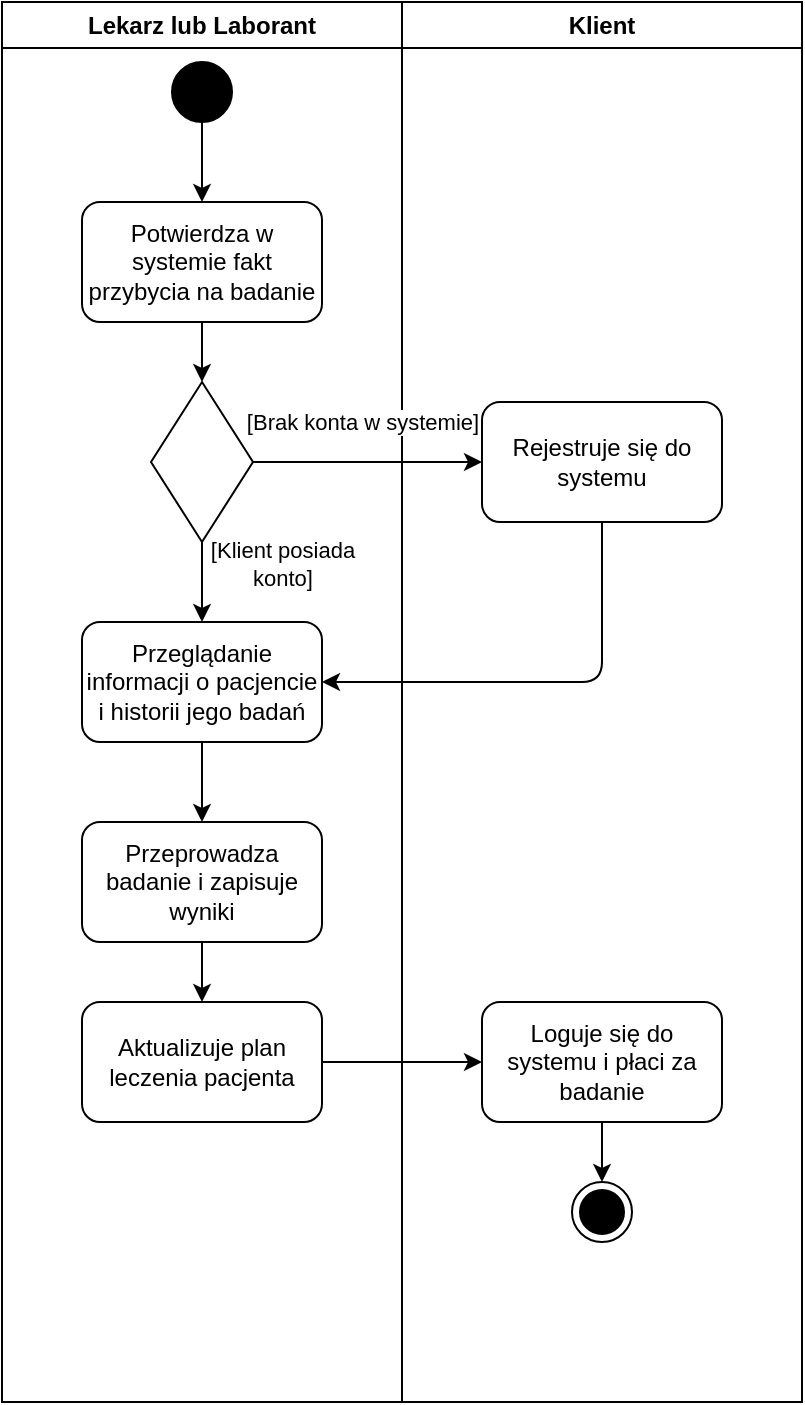 <mxfile>
    <diagram id="EbwHdO36I0kdPgTt6zOf" name="Page-1">
        <mxGraphModel dx="695" dy="453" grid="1" gridSize="10" guides="1" tooltips="1" connect="1" arrows="1" fold="1" page="1" pageScale="1" pageWidth="827" pageHeight="1169" math="0" shadow="0">
            <root>
                <mxCell id="0"/>
                <mxCell id="1" parent="0"/>
                <mxCell id="7" value="Lekarz lub Laborant" style="swimlane;whiteSpace=wrap;html=1;" vertex="1" parent="1">
                    <mxGeometry x="290" y="10" width="200" height="700" as="geometry"/>
                </mxCell>
                <mxCell id="2" value="" style="ellipse;fillColor=strokeColor;" vertex="1" parent="7">
                    <mxGeometry x="85" y="30" width="30" height="30" as="geometry"/>
                </mxCell>
                <mxCell id="3" value="Potwierdza w systemie fakt przybycia na badanie" style="rounded=1;whiteSpace=wrap;html=1;" vertex="1" parent="7">
                    <mxGeometry x="40" y="100" width="120" height="60" as="geometry"/>
                </mxCell>
                <mxCell id="4" style="edgeStyle=none;html=1;exitX=0.5;exitY=1;exitDx=0;exitDy=0;entryX=0.5;entryY=0;entryDx=0;entryDy=0;" edge="1" parent="7" source="2" target="3">
                    <mxGeometry relative="1" as="geometry"/>
                </mxCell>
                <mxCell id="6" style="edgeStyle=none;html=1;exitX=0.5;exitY=1;exitDx=0;exitDy=0;entryX=0.5;entryY=0;entryDx=0;entryDy=0;" edge="1" parent="7" source="3" target="5">
                    <mxGeometry relative="1" as="geometry"/>
                </mxCell>
                <mxCell id="13" style="edgeStyle=none;html=1;exitX=0.5;exitY=1;exitDx=0;exitDy=0;entryX=0.5;entryY=0;entryDx=0;entryDy=0;" edge="1" parent="7" source="5" target="12">
                    <mxGeometry relative="1" as="geometry"/>
                </mxCell>
                <mxCell id="15" value="[Klient posiada &lt;br&gt;konto]" style="edgeLabel;html=1;align=center;verticalAlign=middle;resizable=0;points=[];" vertex="1" connectable="0" parent="13">
                    <mxGeometry x="-0.469" relative="1" as="geometry">
                        <mxPoint x="40" as="offset"/>
                    </mxGeometry>
                </mxCell>
                <mxCell id="5" value="" style="rhombus;whiteSpace=wrap;html=1;" vertex="1" parent="7">
                    <mxGeometry x="74.5" y="190" width="51" height="80" as="geometry"/>
                </mxCell>
                <mxCell id="18" style="edgeStyle=none;html=1;exitX=0.5;exitY=1;exitDx=0;exitDy=0;entryX=0.5;entryY=0;entryDx=0;entryDy=0;" edge="1" parent="7" source="12" target="17">
                    <mxGeometry relative="1" as="geometry"/>
                </mxCell>
                <mxCell id="12" value="Przeglądanie informacji o pacjencie i historii jego badań" style="rounded=1;whiteSpace=wrap;html=1;" vertex="1" parent="7">
                    <mxGeometry x="40" y="310" width="120" height="60" as="geometry"/>
                </mxCell>
                <mxCell id="20" style="edgeStyle=none;html=1;exitX=0.5;exitY=1;exitDx=0;exitDy=0;entryX=0.5;entryY=0;entryDx=0;entryDy=0;" edge="1" parent="7" source="17" target="19">
                    <mxGeometry relative="1" as="geometry"/>
                </mxCell>
                <mxCell id="17" value="Przeprowadza badanie i zapisuje wyniki" style="rounded=1;whiteSpace=wrap;html=1;" vertex="1" parent="7">
                    <mxGeometry x="40" y="410" width="120" height="60" as="geometry"/>
                </mxCell>
                <mxCell id="19" value="Aktualizuje plan leczenia pacjenta" style="rounded=1;whiteSpace=wrap;html=1;" vertex="1" parent="7">
                    <mxGeometry x="40" y="500" width="120" height="60" as="geometry"/>
                </mxCell>
                <mxCell id="8" value="Klient" style="swimlane;whiteSpace=wrap;html=1;" vertex="1" parent="1">
                    <mxGeometry x="490" y="10" width="200" height="700" as="geometry"/>
                </mxCell>
                <mxCell id="9" value="Rejestruje się do systemu" style="rounded=1;whiteSpace=wrap;html=1;" vertex="1" parent="8">
                    <mxGeometry x="40" y="200" width="120" height="60" as="geometry"/>
                </mxCell>
                <mxCell id="24" style="edgeStyle=none;html=1;exitX=0.5;exitY=1;exitDx=0;exitDy=0;entryX=0.5;entryY=0;entryDx=0;entryDy=0;" edge="1" parent="8" source="21" target="23">
                    <mxGeometry relative="1" as="geometry"/>
                </mxCell>
                <mxCell id="21" value="Loguje się do systemu i płaci za badanie" style="rounded=1;whiteSpace=wrap;html=1;" vertex="1" parent="8">
                    <mxGeometry x="40" y="500" width="120" height="60" as="geometry"/>
                </mxCell>
                <mxCell id="23" value="" style="ellipse;html=1;shape=endState;fillColor=strokeColor;" vertex="1" parent="8">
                    <mxGeometry x="85" y="590" width="30" height="30" as="geometry"/>
                </mxCell>
                <mxCell id="10" style="edgeStyle=none;html=1;exitX=1;exitY=0.5;exitDx=0;exitDy=0;entryX=0;entryY=0.5;entryDx=0;entryDy=0;" edge="1" parent="1" source="5" target="9">
                    <mxGeometry relative="1" as="geometry"/>
                </mxCell>
                <mxCell id="11" value="[Brak konta w systemie]" style="edgeLabel;html=1;align=center;verticalAlign=middle;resizable=0;points=[];" vertex="1" connectable="0" parent="10">
                    <mxGeometry x="-0.222" y="-1" relative="1" as="geometry">
                        <mxPoint x="10" y="-21" as="offset"/>
                    </mxGeometry>
                </mxCell>
                <mxCell id="14" style="edgeStyle=none;html=1;exitX=0.5;exitY=1;exitDx=0;exitDy=0;entryX=1;entryY=0.5;entryDx=0;entryDy=0;" edge="1" parent="1" source="9" target="12">
                    <mxGeometry relative="1" as="geometry">
                        <Array as="points">
                            <mxPoint x="590" y="350"/>
                        </Array>
                    </mxGeometry>
                </mxCell>
                <mxCell id="22" style="edgeStyle=none;html=1;exitX=1;exitY=0.5;exitDx=0;exitDy=0;entryX=0;entryY=0.5;entryDx=0;entryDy=0;" edge="1" parent="1" source="19" target="21">
                    <mxGeometry relative="1" as="geometry"/>
                </mxCell>
            </root>
        </mxGraphModel>
    </diagram>
</mxfile>